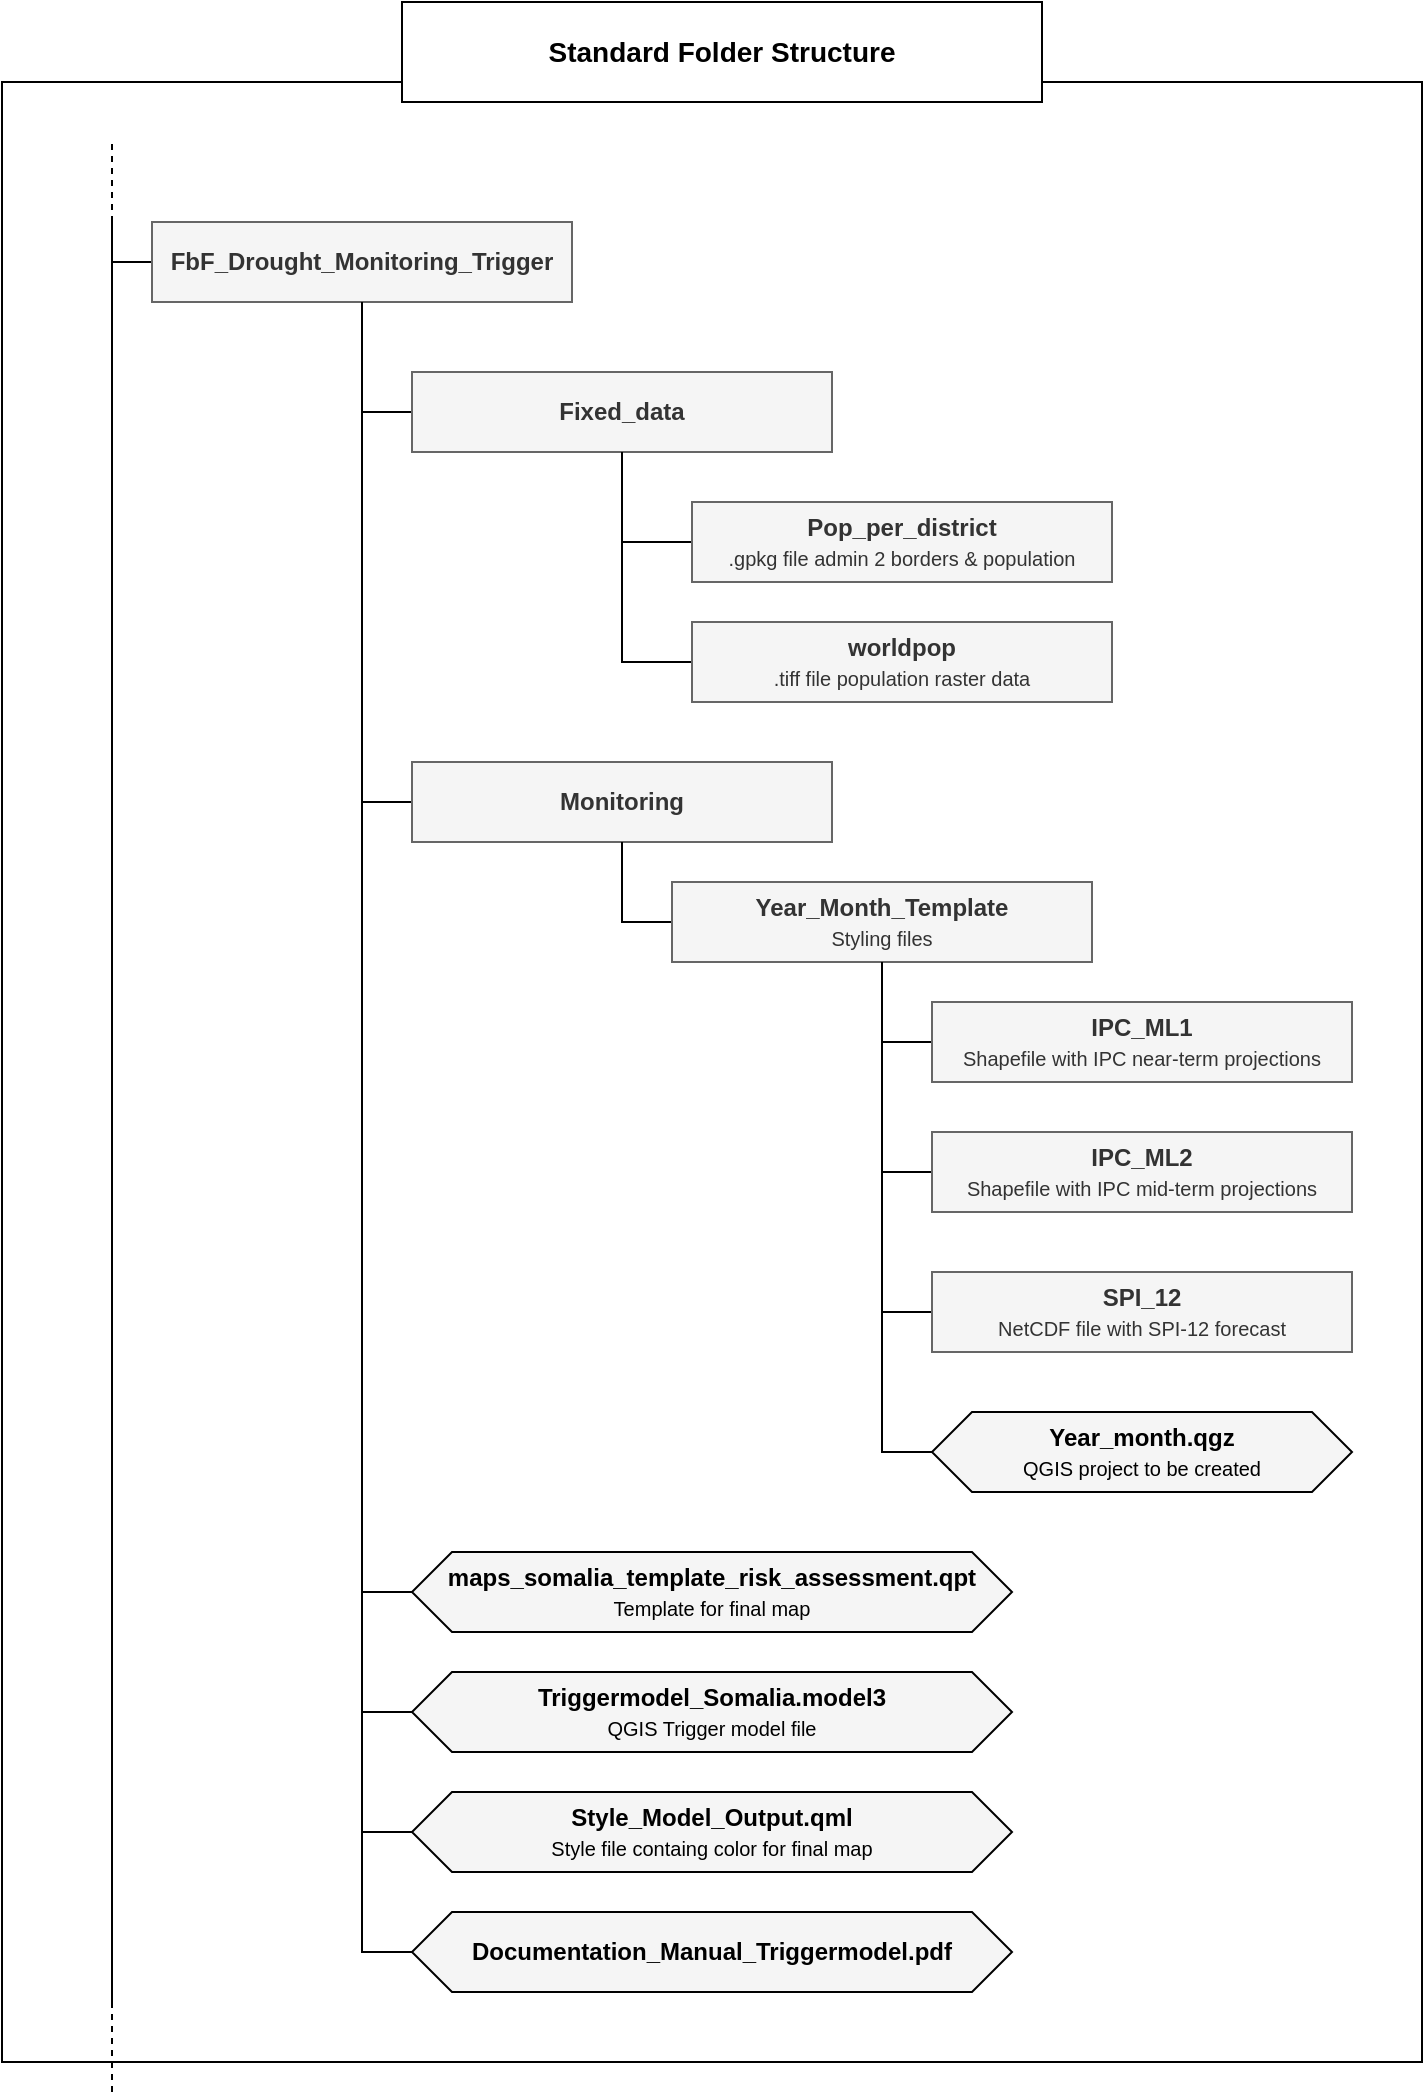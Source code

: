 <mxfile version="22.1.4" type="github">
  <diagram name="Seite-1" id="DYmZpvFpW-R7Gg1HzHR1">
    <mxGraphModel dx="1763" dy="2317" grid="1" gridSize="10" guides="1" tooltips="1" connect="1" arrows="1" fold="1" page="1" pageScale="1" pageWidth="827" pageHeight="1169" math="0" shadow="0">
      <root>
        <mxCell id="0" />
        <mxCell id="1" parent="0" />
        <mxCell id="rBDyEaz7XUgaB_4zMnyu-2" value="" style="rounded=0;whiteSpace=wrap;html=1;" parent="1" vertex="1">
          <mxGeometry x="185" y="260" width="710" height="990" as="geometry" />
        </mxCell>
        <mxCell id="rBDyEaz7XUgaB_4zMnyu-3" value="" style="endArrow=none;html=1;rounded=0;" parent="1" edge="1">
          <mxGeometry width="50" height="50" relative="1" as="geometry">
            <mxPoint x="240" y="1220" as="sourcePoint" />
            <mxPoint x="240" y="330" as="targetPoint" />
          </mxGeometry>
        </mxCell>
        <mxCell id="rBDyEaz7XUgaB_4zMnyu-4" value="" style="endArrow=none;dashed=1;html=1;rounded=0;" parent="1" edge="1">
          <mxGeometry width="50" height="50" relative="1" as="geometry">
            <mxPoint x="240" y="330" as="sourcePoint" />
            <mxPoint x="240" y="290" as="targetPoint" />
          </mxGeometry>
        </mxCell>
        <mxCell id="rBDyEaz7XUgaB_4zMnyu-5" style="edgeStyle=orthogonalEdgeStyle;rounded=0;orthogonalLoop=1;jettySize=auto;html=1;endArrow=none;endFill=0;" parent="1" source="rBDyEaz7XUgaB_4zMnyu-6" edge="1">
          <mxGeometry relative="1" as="geometry">
            <mxPoint x="240" y="350" as="targetPoint" />
          </mxGeometry>
        </mxCell>
        <mxCell id="rBDyEaz7XUgaB_4zMnyu-6" value="&lt;b&gt;FbF_Drought_Monitoring_Trigger&lt;/b&gt;" style="rounded=0;whiteSpace=wrap;html=1;fillColor=#f5f5f5;fontColor=#333333;strokeColor=#666666;fontStyle=0" parent="1" vertex="1">
          <mxGeometry x="260" y="330" width="210" height="40" as="geometry" />
        </mxCell>
        <mxCell id="8eLrpo6SyWcruf2TeNTN-20" style="edgeStyle=orthogonalEdgeStyle;rounded=0;orthogonalLoop=1;jettySize=auto;html=1;entryX=0.5;entryY=1;entryDx=0;entryDy=0;exitX=0;exitY=0.5;exitDx=0;exitDy=0;endArrow=none;endFill=0;" edge="1" parent="1" source="rBDyEaz7XUgaB_4zMnyu-8" target="rBDyEaz7XUgaB_4zMnyu-6">
          <mxGeometry relative="1" as="geometry" />
        </mxCell>
        <mxCell id="rBDyEaz7XUgaB_4zMnyu-8" value="&lt;font style=&quot;&quot;&gt;&lt;b&gt;Fixed_data&lt;/b&gt;&lt;br&gt;&lt;/font&gt;" style="rounded=0;whiteSpace=wrap;html=1;fillColor=#f5f5f5;fontColor=#333333;strokeColor=#666666;fontStyle=0" parent="1" vertex="1">
          <mxGeometry x="390" y="405" width="210" height="40" as="geometry" />
        </mxCell>
        <mxCell id="8eLrpo6SyWcruf2TeNTN-21" style="edgeStyle=orthogonalEdgeStyle;rounded=0;orthogonalLoop=1;jettySize=auto;html=1;entryX=0.5;entryY=1;entryDx=0;entryDy=0;exitX=0;exitY=0.5;exitDx=0;exitDy=0;endArrow=none;endFill=0;" edge="1" parent="1" source="rBDyEaz7XUgaB_4zMnyu-10" target="rBDyEaz7XUgaB_4zMnyu-6">
          <mxGeometry relative="1" as="geometry" />
        </mxCell>
        <mxCell id="rBDyEaz7XUgaB_4zMnyu-10" value="&lt;font style=&quot;&quot;&gt;&lt;font style=&quot;&quot;&gt;&lt;b&gt;Monitoring&lt;/b&gt;&lt;/font&gt;&lt;br&gt;&lt;/font&gt;" style="rounded=0;whiteSpace=wrap;html=1;fillColor=#f5f5f5;fontColor=#333333;strokeColor=#666666;fontStyle=0" parent="1" vertex="1">
          <mxGeometry x="390" y="600" width="210" height="40" as="geometry" />
        </mxCell>
        <mxCell id="rBDyEaz7XUgaB_4zMnyu-11" style="edgeStyle=orthogonalEdgeStyle;rounded=0;orthogonalLoop=1;jettySize=auto;html=1;entryX=0.5;entryY=1;entryDx=0;entryDy=0;exitX=0;exitY=0.5;exitDx=0;exitDy=0;endArrow=none;endFill=0;" parent="1" source="rBDyEaz7XUgaB_4zMnyu-12" target="rBDyEaz7XUgaB_4zMnyu-10" edge="1">
          <mxGeometry relative="1" as="geometry" />
        </mxCell>
        <mxCell id="rBDyEaz7XUgaB_4zMnyu-12" value="&lt;font style=&quot;&quot;&gt;&lt;font style=&quot;&quot;&gt;&lt;b&gt;Year_Month_Template&lt;br&gt;&lt;/b&gt;&lt;/font&gt;&lt;span style=&quot;font-size: 10px;&quot;&gt;Styling files&lt;/span&gt;&lt;br&gt;&lt;/font&gt;" style="rounded=0;whiteSpace=wrap;html=1;fillColor=#f5f5f5;fontColor=#333333;strokeColor=#666666;fontStyle=0" parent="1" vertex="1">
          <mxGeometry x="520" y="660" width="210" height="40" as="geometry" />
        </mxCell>
        <mxCell id="rBDyEaz7XUgaB_4zMnyu-23" value="&lt;p class=&quot;MsoNormal&quot;&gt;&lt;font size=&quot;1&quot; style=&quot;&quot;&gt;&lt;b style=&quot;font-size: 14px;&quot;&gt;Standard Folder Structure&lt;/b&gt;&lt;/font&gt;&lt;/p&gt;" style="rounded=0;whiteSpace=wrap;html=1;" parent="1" vertex="1">
          <mxGeometry x="385" y="220" width="320" height="50" as="geometry" />
        </mxCell>
        <mxCell id="rBDyEaz7XUgaB_4zMnyu-42" value="" style="endArrow=none;dashed=1;html=1;rounded=0;" parent="1" edge="1">
          <mxGeometry width="50" height="50" relative="1" as="geometry">
            <mxPoint x="240" y="1265" as="sourcePoint" />
            <mxPoint x="240" y="1215" as="targetPoint" />
          </mxGeometry>
        </mxCell>
        <mxCell id="8eLrpo6SyWcruf2TeNTN-4" style="edgeStyle=orthogonalEdgeStyle;rounded=0;orthogonalLoop=1;jettySize=auto;html=1;entryX=0.5;entryY=1;entryDx=0;entryDy=0;exitX=0;exitY=0.5;exitDx=0;exitDy=0;endArrow=none;endFill=0;" edge="1" parent="1" source="DHKMJk7bjbN0Lc8U2Itu-2" target="rBDyEaz7XUgaB_4zMnyu-6">
          <mxGeometry relative="1" as="geometry" />
        </mxCell>
        <mxCell id="DHKMJk7bjbN0Lc8U2Itu-2" value="maps_somalia_template_risk_assessment.qpt&lt;br style=&quot;font-size: 11px;&quot;&gt;&lt;font size=&quot;1&quot;&gt;&lt;span style=&quot;font-weight: 400;&quot;&gt;Template for final map&lt;/span&gt;&lt;/font&gt;" style="shape=hexagon;perimeter=hexagonPerimeter2;whiteSpace=wrap;html=1;fixedSize=1;fillColor=#F5F5F5;fontStyle=1" parent="1" vertex="1">
          <mxGeometry x="390" y="995" width="300" height="40" as="geometry" />
        </mxCell>
        <mxCell id="8eLrpo6SyWcruf2TeNTN-5" style="edgeStyle=orthogonalEdgeStyle;rounded=0;orthogonalLoop=1;jettySize=auto;html=1;entryX=0.5;entryY=1;entryDx=0;entryDy=0;exitX=0;exitY=0.5;exitDx=0;exitDy=0;endArrow=none;endFill=0;" edge="1" parent="1" source="DHKMJk7bjbN0Lc8U2Itu-9" target="rBDyEaz7XUgaB_4zMnyu-6">
          <mxGeometry relative="1" as="geometry" />
        </mxCell>
        <mxCell id="DHKMJk7bjbN0Lc8U2Itu-9" value="Triggermodel_Somalia.model3&lt;br style=&quot;font-size: 11px;&quot;&gt;&lt;font size=&quot;1&quot;&gt;&lt;span style=&quot;font-weight: 400;&quot;&gt;QGIS Trigger model file&lt;/span&gt;&lt;/font&gt;" style="shape=hexagon;perimeter=hexagonPerimeter2;whiteSpace=wrap;html=1;fixedSize=1;fillColor=#F5F5F5;fontStyle=1" parent="1" vertex="1">
          <mxGeometry x="390" y="1055" width="300" height="40" as="geometry" />
        </mxCell>
        <mxCell id="8eLrpo6SyWcruf2TeNTN-6" style="edgeStyle=orthogonalEdgeStyle;rounded=0;orthogonalLoop=1;jettySize=auto;html=1;entryX=0.5;entryY=1;entryDx=0;entryDy=0;exitX=0;exitY=0.5;exitDx=0;exitDy=0;endArrow=none;endFill=0;" edge="1" parent="1" source="DHKMJk7bjbN0Lc8U2Itu-10" target="rBDyEaz7XUgaB_4zMnyu-6">
          <mxGeometry relative="1" as="geometry" />
        </mxCell>
        <mxCell id="DHKMJk7bjbN0Lc8U2Itu-10" value="Style_Model_Output.qml&lt;br style=&quot;font-size: 11px;&quot;&gt;&lt;font size=&quot;1&quot;&gt;&lt;span style=&quot;font-weight: normal;&quot;&gt;Style file containg color for final map&lt;/span&gt;&lt;/font&gt;" style="shape=hexagon;perimeter=hexagonPerimeter2;whiteSpace=wrap;html=1;fixedSize=1;fillColor=#F5F5F5;fontStyle=1" parent="1" vertex="1">
          <mxGeometry x="390" y="1115" width="300" height="40" as="geometry" />
        </mxCell>
        <mxCell id="8eLrpo6SyWcruf2TeNTN-7" style="edgeStyle=orthogonalEdgeStyle;rounded=0;orthogonalLoop=1;jettySize=auto;html=1;entryX=0.5;entryY=1;entryDx=0;entryDy=0;exitX=0;exitY=0.5;exitDx=0;exitDy=0;endArrow=none;endFill=0;" edge="1" parent="1" source="8eLrpo6SyWcruf2TeNTN-1" target="rBDyEaz7XUgaB_4zMnyu-6">
          <mxGeometry relative="1" as="geometry" />
        </mxCell>
        <mxCell id="8eLrpo6SyWcruf2TeNTN-1" value="&lt;p class=&quot;MsoNormal&quot;&gt;Documentation_Manual_Triggermodel.pdf&lt;/p&gt;" style="shape=hexagon;perimeter=hexagonPerimeter2;whiteSpace=wrap;html=1;fixedSize=1;fillColor=#F5F5F5;fontStyle=1" vertex="1" parent="1">
          <mxGeometry x="390" y="1175" width="300" height="40" as="geometry" />
        </mxCell>
        <mxCell id="8eLrpo6SyWcruf2TeNTN-15" style="edgeStyle=orthogonalEdgeStyle;rounded=0;orthogonalLoop=1;jettySize=auto;html=1;entryX=0.5;entryY=1;entryDx=0;entryDy=0;exitX=0;exitY=0.5;exitDx=0;exitDy=0;endArrow=none;endFill=0;" edge="1" parent="1" source="8eLrpo6SyWcruf2TeNTN-11" target="rBDyEaz7XUgaB_4zMnyu-12">
          <mxGeometry relative="1" as="geometry" />
        </mxCell>
        <mxCell id="8eLrpo6SyWcruf2TeNTN-11" value="&lt;font style=&quot;&quot;&gt;&lt;font style=&quot;&quot;&gt;&lt;b&gt;IPC_ML1&lt;br&gt;&lt;/b&gt;&lt;/font&gt;&lt;span style=&quot;font-size: 10px;&quot;&gt;Shapefile with IPC near-term projections&lt;/span&gt;&lt;br&gt;&lt;/font&gt;" style="rounded=0;whiteSpace=wrap;html=1;fillColor=#f5f5f5;fontColor=#333333;strokeColor=#666666;fontStyle=0" vertex="1" parent="1">
          <mxGeometry x="650" y="720" width="210" height="40" as="geometry" />
        </mxCell>
        <mxCell id="8eLrpo6SyWcruf2TeNTN-16" style="edgeStyle=orthogonalEdgeStyle;rounded=0;orthogonalLoop=1;jettySize=auto;html=1;entryX=0.5;entryY=1;entryDx=0;entryDy=0;exitX=0;exitY=0.5;exitDx=0;exitDy=0;endArrow=none;endFill=0;" edge="1" parent="1" source="8eLrpo6SyWcruf2TeNTN-12" target="rBDyEaz7XUgaB_4zMnyu-12">
          <mxGeometry relative="1" as="geometry" />
        </mxCell>
        <mxCell id="8eLrpo6SyWcruf2TeNTN-12" value="&lt;font style=&quot;&quot;&gt;&lt;font style=&quot;&quot;&gt;&lt;b&gt;IPC_ML2&lt;br&gt;&lt;/b&gt;&lt;/font&gt;&lt;span style=&quot;font-size: 7.5pt; line-height: 107%; font-family: Helvetica, sans-serif; background-image: initial; background-position: initial; background-size: initial; background-repeat: initial; background-attachment: initial; background-origin: initial; background-clip: initial;&quot;&gt;Shapefile with IPC mid-term projections&lt;/span&gt;&lt;br&gt;&lt;/font&gt;" style="rounded=0;whiteSpace=wrap;html=1;fillColor=#f5f5f5;fontColor=#333333;strokeColor=#666666;fontStyle=0" vertex="1" parent="1">
          <mxGeometry x="650" y="785" width="210" height="40" as="geometry" />
        </mxCell>
        <mxCell id="8eLrpo6SyWcruf2TeNTN-17" style="edgeStyle=orthogonalEdgeStyle;rounded=0;orthogonalLoop=1;jettySize=auto;html=1;entryX=0.5;entryY=1;entryDx=0;entryDy=0;exitX=0;exitY=0.5;exitDx=0;exitDy=0;endArrow=none;endFill=0;" edge="1" parent="1" source="8eLrpo6SyWcruf2TeNTN-13" target="rBDyEaz7XUgaB_4zMnyu-12">
          <mxGeometry relative="1" as="geometry" />
        </mxCell>
        <mxCell id="8eLrpo6SyWcruf2TeNTN-13" value="&lt;font style=&quot;&quot;&gt;&lt;font style=&quot;&quot;&gt;&lt;b&gt;SPI_12&lt;br&gt;&lt;/b&gt;&lt;/font&gt;&lt;span style=&quot;font-size: 10px;&quot;&gt;NetCDF file with SPI-12 forecast&lt;/span&gt;&lt;br&gt;&lt;/font&gt;" style="rounded=0;whiteSpace=wrap;html=1;fillColor=#f5f5f5;fontColor=#333333;strokeColor=#666666;fontStyle=0" vertex="1" parent="1">
          <mxGeometry x="650" y="855" width="210" height="40" as="geometry" />
        </mxCell>
        <mxCell id="8eLrpo6SyWcruf2TeNTN-19" style="edgeStyle=orthogonalEdgeStyle;rounded=0;orthogonalLoop=1;jettySize=auto;html=1;exitX=0;exitY=0.5;exitDx=0;exitDy=0;endArrow=none;endFill=0;" edge="1" parent="1" source="8eLrpo6SyWcruf2TeNTN-14" target="rBDyEaz7XUgaB_4zMnyu-12">
          <mxGeometry relative="1" as="geometry" />
        </mxCell>
        <mxCell id="8eLrpo6SyWcruf2TeNTN-14" value="Year_month.qgz&lt;br style=&quot;font-size: 11px;&quot;&gt;&lt;font size=&quot;1&quot;&gt;&lt;span style=&quot;font-weight: 400;&quot;&gt;QGIS project to be created&lt;/span&gt;&lt;/font&gt;" style="shape=hexagon;perimeter=hexagonPerimeter2;whiteSpace=wrap;html=1;fixedSize=1;fillColor=#F5F5F5;fontStyle=1" vertex="1" parent="1">
          <mxGeometry x="650" y="925" width="210" height="40" as="geometry" />
        </mxCell>
        <mxCell id="8eLrpo6SyWcruf2TeNTN-31" style="edgeStyle=orthogonalEdgeStyle;rounded=0;orthogonalLoop=1;jettySize=auto;html=1;entryX=0.5;entryY=1;entryDx=0;entryDy=0;exitX=0;exitY=0.5;exitDx=0;exitDy=0;endArrow=none;endFill=0;" edge="1" parent="1" source="8eLrpo6SyWcruf2TeNTN-22" target="rBDyEaz7XUgaB_4zMnyu-8">
          <mxGeometry relative="1" as="geometry" />
        </mxCell>
        <mxCell id="8eLrpo6SyWcruf2TeNTN-22" value="&lt;font style=&quot;&quot;&gt;&lt;b&gt;Pop_per_district&lt;br&gt;&lt;/b&gt;&lt;span style=&quot;font-size: 10px;&quot;&gt;.gpkg file admin 2 borders &amp;amp; population&lt;/span&gt;&lt;br&gt;&lt;/font&gt;" style="rounded=0;whiteSpace=wrap;html=1;fillColor=#f5f5f5;fontColor=#333333;strokeColor=#666666;fontStyle=0" vertex="1" parent="1">
          <mxGeometry x="530" y="470" width="210" height="40" as="geometry" />
        </mxCell>
        <mxCell id="8eLrpo6SyWcruf2TeNTN-33" style="edgeStyle=orthogonalEdgeStyle;rounded=0;orthogonalLoop=1;jettySize=auto;html=1;entryX=0.5;entryY=1;entryDx=0;entryDy=0;exitX=0;exitY=0.5;exitDx=0;exitDy=0;endArrow=none;endFill=0;" edge="1" parent="1" source="8eLrpo6SyWcruf2TeNTN-32" target="rBDyEaz7XUgaB_4zMnyu-8">
          <mxGeometry relative="1" as="geometry" />
        </mxCell>
        <mxCell id="8eLrpo6SyWcruf2TeNTN-32" value="&lt;font style=&quot;&quot;&gt;&lt;b&gt;worldpop&lt;br&gt;&lt;/b&gt;&lt;span style=&quot;font-size: 10px;&quot;&gt;.tiff file population raster data&lt;/span&gt;&lt;br&gt;&lt;/font&gt;" style="rounded=0;whiteSpace=wrap;html=1;fillColor=#f5f5f5;fontColor=#333333;strokeColor=#666666;fontStyle=0" vertex="1" parent="1">
          <mxGeometry x="530" y="530" width="210" height="40" as="geometry" />
        </mxCell>
      </root>
    </mxGraphModel>
  </diagram>
</mxfile>
